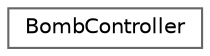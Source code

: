 digraph "Graphical Class Hierarchy"
{
 // LATEX_PDF_SIZE
  bgcolor="transparent";
  edge [fontname=Helvetica,fontsize=10,labelfontname=Helvetica,labelfontsize=10];
  node [fontname=Helvetica,fontsize=10,shape=box,height=0.2,width=0.4];
  rankdir="LR";
  Node0 [id="Node000000",label="BombController",height=0.2,width=0.4,color="grey40", fillcolor="white", style="filled",URL="$class_player_scripts_1_1_bomb_controller.html",tooltip="Defines effects of deploying a bomb by player. The bomb deals gradual damage to all enemies and destr..."];
}
